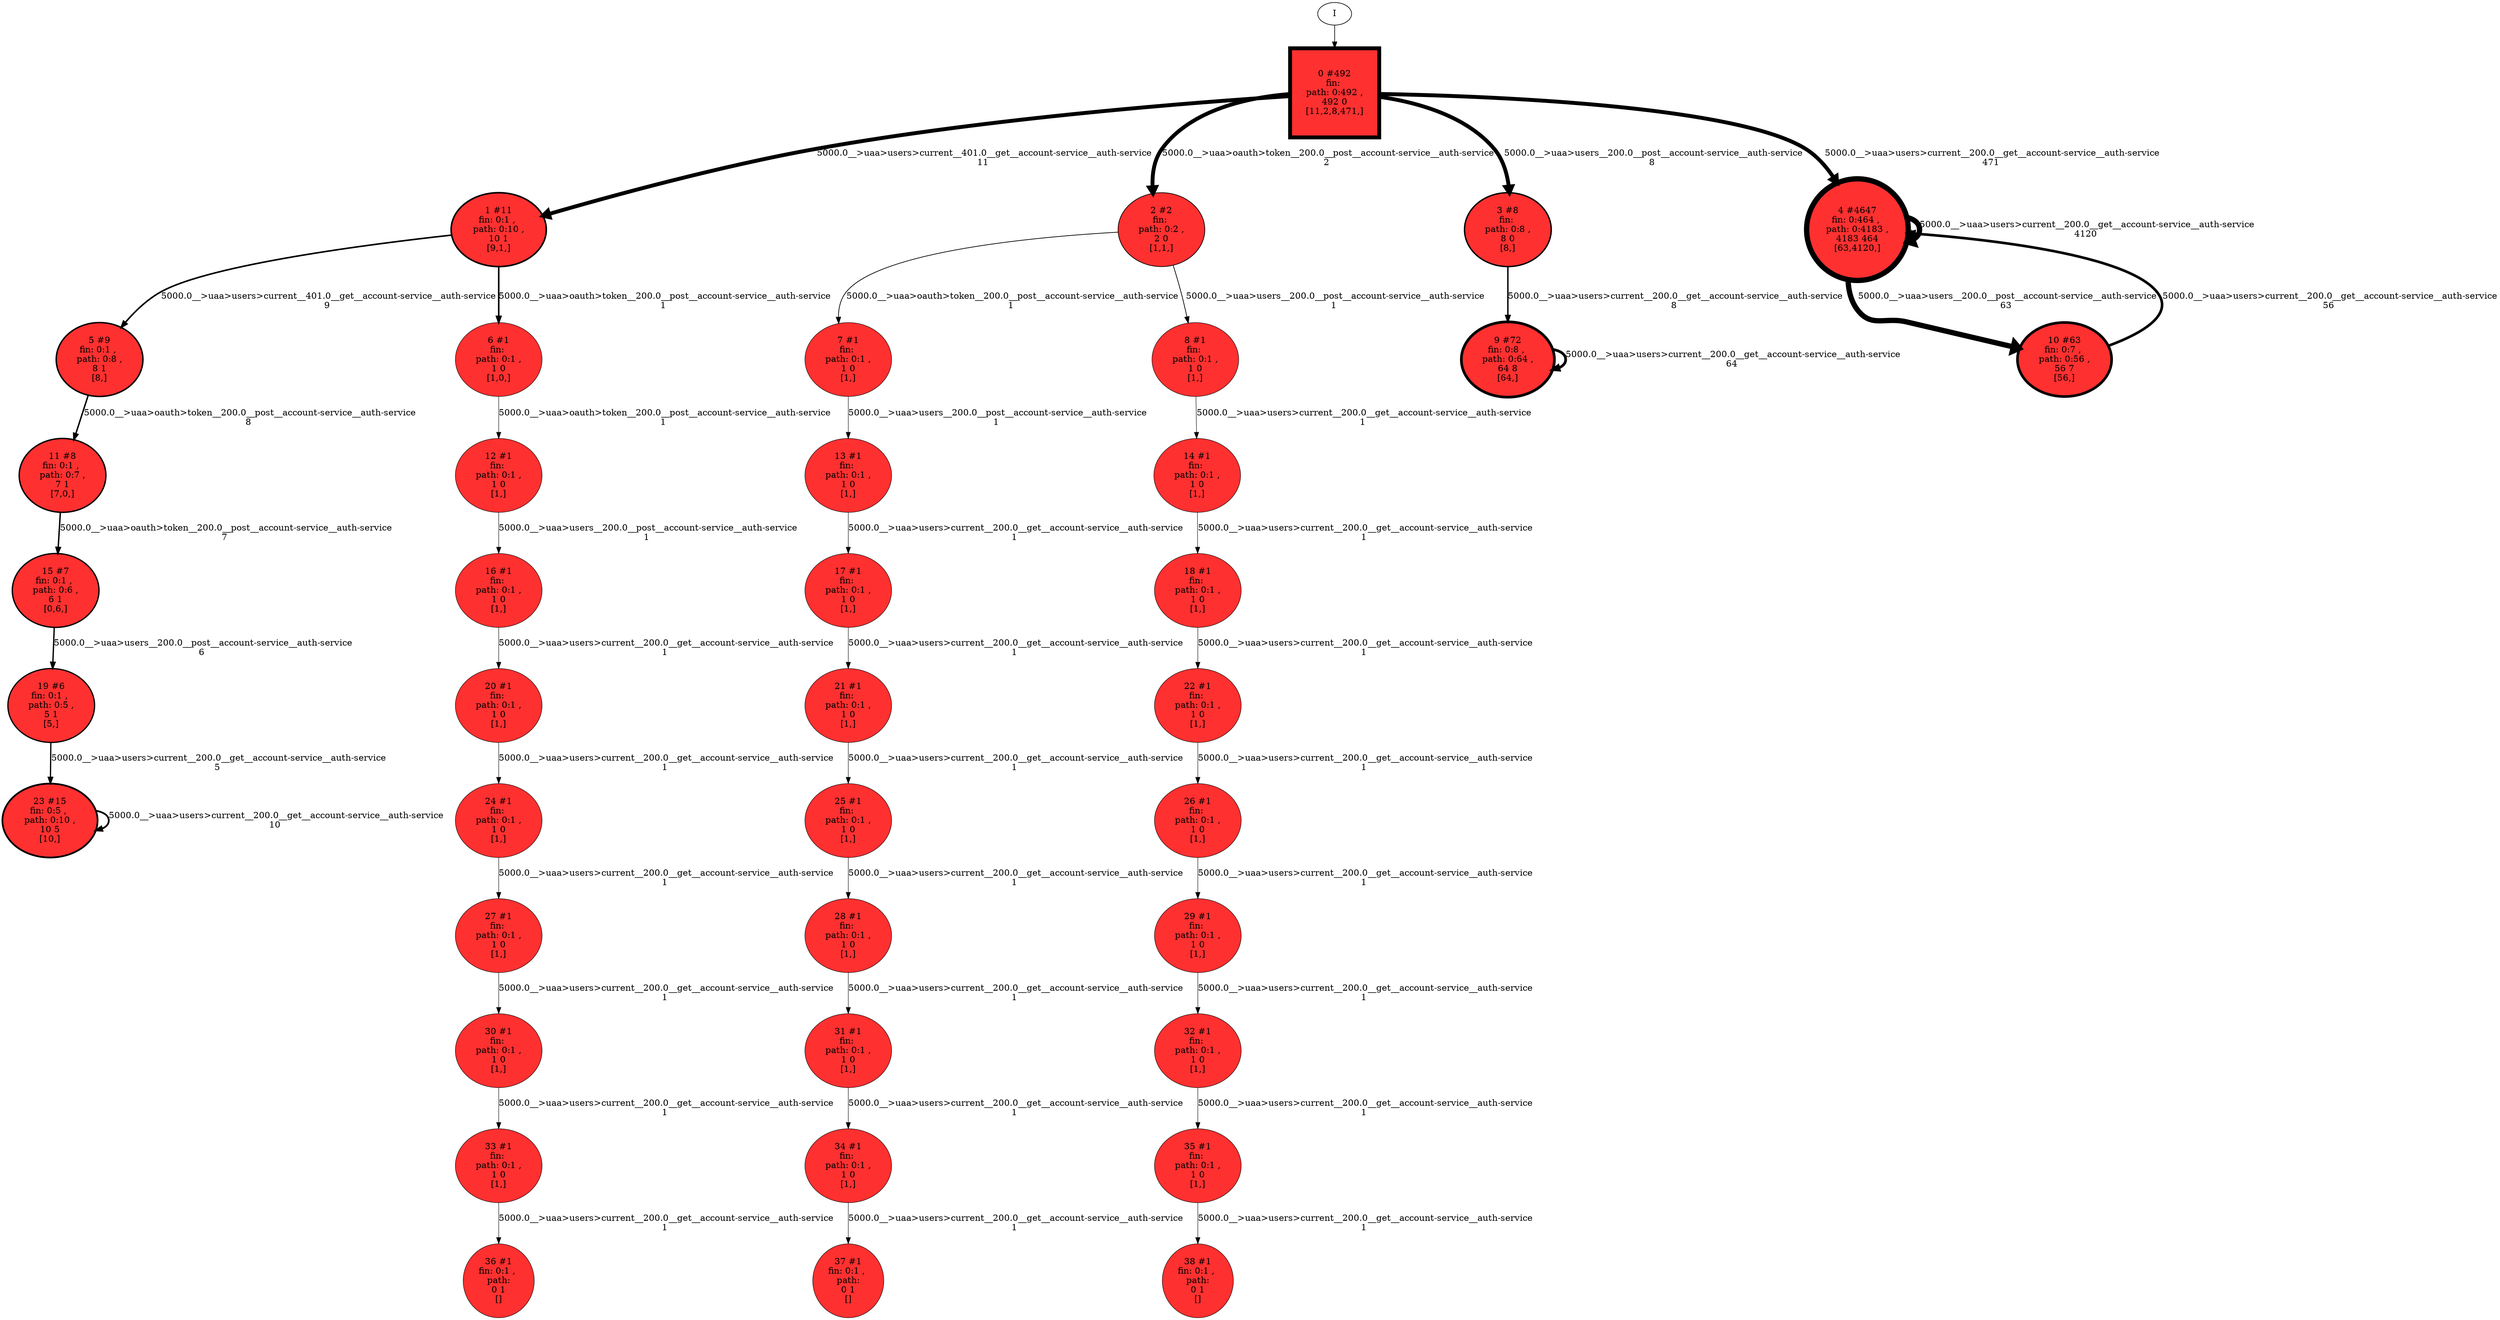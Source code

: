 // produced with flexfringe // 
digraph DFA {
	0 [label="root" shape=box];
		I -> 0;
	0 [ label="0 #492
fin: 
 path: 0:492 , 
492 0
[11,2,8,471,]" , style=filled, fillcolor="firebrick1", width=1.97415, height=1.97415, penwidth=6.20051];
		0 -> 1 [label="5000.0__>uaa>users>current__401.0__get__account-service__auth-service
11 " , penwidth=6.20051 ];
		0 -> 2 [label="5000.0__>uaa>oauth>token__200.0__post__account-service__auth-service
2 " , penwidth=6.20051 ];
		0 -> 3 [label="5000.0__>uaa>users__200.0__post__account-service__auth-service
8 " , penwidth=6.20051 ];
		0 -> 4 [label="5000.0__>uaa>users>current__200.0__get__account-service__auth-service
471 " , penwidth=6.20051 ];
	1 [ label="1 #11
fin: 0:1 , 
 path: 0:10 , 
10 1
[9,1,]" , style=filled, fillcolor="firebrick1", width=1.24844, height=1.24844, penwidth=2.48491];
		1 -> 5 [label="5000.0__>uaa>users>current__401.0__get__account-service__auth-service
9 " , penwidth=2.48491 ];
		1 -> 6 [label="5000.0__>uaa>oauth>token__200.0__post__account-service__auth-service
1 " , penwidth=2.48491 ];
	2 [ label="2 #2
fin: 
 path: 0:2 , 
2 0
[1,1,]" , style=filled, fillcolor="firebrick1", width=0.741276, height=0.741276, penwidth=1.09861];
		2 -> 7 [label="5000.0__>uaa>oauth>token__200.0__post__account-service__auth-service
1 " , penwidth=1.09861 ];
		2 -> 8 [label="5000.0__>uaa>users__200.0__post__account-service__auth-service
1 " , penwidth=1.09861 ];
	3 [ label="3 #8
fin: 
 path: 0:8 , 
8 0
[8,]" , style=filled, fillcolor="firebrick1", width=1.16228, height=1.16228, penwidth=2.19722];
		3 -> 9 [label="5000.0__>uaa>users>current__200.0__get__account-service__auth-service
8 " , penwidth=2.19722 ];
	4 [ label="4 #4647
fin: 0:464 , 
 path: 0:4183 , 
4183 464
[63,4120,]" , style=filled, fillcolor="firebrick1", width=2.2454, height=2.2454, penwidth=8.44419];
		4 -> 10 [label="5000.0__>uaa>users__200.0__post__account-service__auth-service
63 " , penwidth=8.44419 ];
		4 -> 4 [label="5000.0__>uaa>users>current__200.0__get__account-service__auth-service
4120 " , penwidth=8.44419 ];
	5 [ label="5 #9
fin: 0:1 , 
 path: 0:8 , 
8 1
[8,]" , style=filled, fillcolor="firebrick1", width=1.19471, height=1.19471, penwidth=2.30259];
		5 -> 11 [label="5000.0__>uaa>oauth>token__200.0__post__account-service__auth-service
8 " , penwidth=2.30259 ];
	6 [ label="6 #1
fin: 
 path: 0:1 , 
1 0
[1,0,]" , style=filled, fillcolor="firebrick1", width=0.526589, height=0.526589, penwidth=0.693147];
		6 -> 12 [label="5000.0__>uaa>oauth>token__200.0__post__account-service__auth-service
1 " , penwidth=0.693147 ];
	7 [ label="7 #1
fin: 
 path: 0:1 , 
1 0
[1,]" , style=filled, fillcolor="firebrick1", width=0.526589, height=0.526589, penwidth=0.693147];
		7 -> 13 [label="5000.0__>uaa>users__200.0__post__account-service__auth-service
1 " , penwidth=0.693147 ];
	8 [ label="8 #1
fin: 
 path: 0:1 , 
1 0
[1,]" , style=filled, fillcolor="firebrick1", width=0.526589, height=0.526589, penwidth=0.693147];
		8 -> 14 [label="5000.0__>uaa>users>current__200.0__get__account-service__auth-service
1 " , penwidth=0.693147 ];
	9 [ label="9 #72
fin: 0:8 , 
 path: 0:64 , 
64 8
[64,]" , style=filled, fillcolor="firebrick1", width=1.66591, height=1.66591, penwidth=4.29046];
		9 -> 9 [label="5000.0__>uaa>users>current__200.0__get__account-service__auth-service
64 " , penwidth=4.29046 ];
	10 [ label="10 #63
fin: 0:7 , 
 path: 0:56 , 
56 7
[56,]" , style=filled, fillcolor="firebrick1", width=1.64072, height=1.64072, penwidth=4.15888];
		10 -> 4 [label="5000.0__>uaa>users>current__200.0__get__account-service__auth-service
56 " , penwidth=4.15888 ];
	11 [ label="11 #8
fin: 0:1 , 
 path: 0:7 , 
7 1
[7,0,]" , style=filled, fillcolor="firebrick1", width=1.16228, height=1.16228, penwidth=2.19722];
		11 -> 15 [label="5000.0__>uaa>oauth>token__200.0__post__account-service__auth-service
7 " , penwidth=2.19722 ];
	12 [ label="12 #1
fin: 
 path: 0:1 , 
1 0
[1,]" , style=filled, fillcolor="firebrick1", width=0.526589, height=0.526589, penwidth=0.693147];
		12 -> 16 [label="5000.0__>uaa>users__200.0__post__account-service__auth-service
1 " , penwidth=0.693147 ];
	13 [ label="13 #1
fin: 
 path: 0:1 , 
1 0
[1,]" , style=filled, fillcolor="firebrick1", width=0.526589, height=0.526589, penwidth=0.693147];
		13 -> 17 [label="5000.0__>uaa>users>current__200.0__get__account-service__auth-service
1 " , penwidth=0.693147 ];
	14 [ label="14 #1
fin: 
 path: 0:1 , 
1 0
[1,]" , style=filled, fillcolor="firebrick1", width=0.526589, height=0.526589, penwidth=0.693147];
		14 -> 18 [label="5000.0__>uaa>users>current__200.0__get__account-service__auth-service
1 " , penwidth=0.693147 ];
	15 [ label="15 #7
fin: 0:1 , 
 path: 0:6 , 
6 1
[0,6,]" , style=filled, fillcolor="firebrick1", width=1.12475, height=1.12475, penwidth=2.07944];
		15 -> 19 [label="5000.0__>uaa>users__200.0__post__account-service__auth-service
6 " , penwidth=2.07944 ];
	16 [ label="16 #1
fin: 
 path: 0:1 , 
1 0
[1,]" , style=filled, fillcolor="firebrick1", width=0.526589, height=0.526589, penwidth=0.693147];
		16 -> 20 [label="5000.0__>uaa>users>current__200.0__get__account-service__auth-service
1 " , penwidth=0.693147 ];
	17 [ label="17 #1
fin: 
 path: 0:1 , 
1 0
[1,]" , style=filled, fillcolor="firebrick1", width=0.526589, height=0.526589, penwidth=0.693147];
		17 -> 21 [label="5000.0__>uaa>users>current__200.0__get__account-service__auth-service
1 " , penwidth=0.693147 ];
	18 [ label="18 #1
fin: 
 path: 0:1 , 
1 0
[1,]" , style=filled, fillcolor="firebrick1", width=0.526589, height=0.526589, penwidth=0.693147];
		18 -> 22 [label="5000.0__>uaa>users>current__200.0__get__account-service__auth-service
1 " , penwidth=0.693147 ];
	19 [ label="19 #6
fin: 0:1 , 
 path: 0:5 , 
5 1
[5,]" , style=filled, fillcolor="firebrick1", width=1.08042, height=1.08042, penwidth=1.94591];
		19 -> 23 [label="5000.0__>uaa>users>current__200.0__get__account-service__auth-service
5 " , penwidth=1.94591 ];
	20 [ label="20 #1
fin: 
 path: 0:1 , 
1 0
[1,]" , style=filled, fillcolor="firebrick1", width=0.526589, height=0.526589, penwidth=0.693147];
		20 -> 24 [label="5000.0__>uaa>users>current__200.0__get__account-service__auth-service
1 " , penwidth=0.693147 ];
	21 [ label="21 #1
fin: 
 path: 0:1 , 
1 0
[1,]" , style=filled, fillcolor="firebrick1", width=0.526589, height=0.526589, penwidth=0.693147];
		21 -> 25 [label="5000.0__>uaa>users>current__200.0__get__account-service__auth-service
1 " , penwidth=0.693147 ];
	22 [ label="22 #1
fin: 
 path: 0:1 , 
1 0
[1,]" , style=filled, fillcolor="firebrick1", width=0.526589, height=0.526589, penwidth=0.693147];
		22 -> 26 [label="5000.0__>uaa>users>current__200.0__get__account-service__auth-service
1 " , penwidth=0.693147 ];
	23 [ label="23 #15
fin: 0:5 , 
 path: 0:10 , 
10 5
[10,]" , style=filled, fillcolor="firebrick1", width=1.32776, height=1.32776, penwidth=2.77259];
		23 -> 23 [label="5000.0__>uaa>users>current__200.0__get__account-service__auth-service
10 " , penwidth=2.77259 ];
	24 [ label="24 #1
fin: 
 path: 0:1 , 
1 0
[1,]" , style=filled, fillcolor="firebrick1", width=0.526589, height=0.526589, penwidth=0.693147];
		24 -> 27 [label="5000.0__>uaa>users>current__200.0__get__account-service__auth-service
1 " , penwidth=0.693147 ];
	25 [ label="25 #1
fin: 
 path: 0:1 , 
1 0
[1,]" , style=filled, fillcolor="firebrick1", width=0.526589, height=0.526589, penwidth=0.693147];
		25 -> 28 [label="5000.0__>uaa>users>current__200.0__get__account-service__auth-service
1 " , penwidth=0.693147 ];
	26 [ label="26 #1
fin: 
 path: 0:1 , 
1 0
[1,]" , style=filled, fillcolor="firebrick1", width=0.526589, height=0.526589, penwidth=0.693147];
		26 -> 29 [label="5000.0__>uaa>users>current__200.0__get__account-service__auth-service
1 " , penwidth=0.693147 ];
	27 [ label="27 #1
fin: 
 path: 0:1 , 
1 0
[1,]" , style=filled, fillcolor="firebrick1", width=0.526589, height=0.526589, penwidth=0.693147];
		27 -> 30 [label="5000.0__>uaa>users>current__200.0__get__account-service__auth-service
1 " , penwidth=0.693147 ];
	28 [ label="28 #1
fin: 
 path: 0:1 , 
1 0
[1,]" , style=filled, fillcolor="firebrick1", width=0.526589, height=0.526589, penwidth=0.693147];
		28 -> 31 [label="5000.0__>uaa>users>current__200.0__get__account-service__auth-service
1 " , penwidth=0.693147 ];
	29 [ label="29 #1
fin: 
 path: 0:1 , 
1 0
[1,]" , style=filled, fillcolor="firebrick1", width=0.526589, height=0.526589, penwidth=0.693147];
		29 -> 32 [label="5000.0__>uaa>users>current__200.0__get__account-service__auth-service
1 " , penwidth=0.693147 ];
	30 [ label="30 #1
fin: 
 path: 0:1 , 
1 0
[1,]" , style=filled, fillcolor="firebrick1", width=0.526589, height=0.526589, penwidth=0.693147];
		30 -> 33 [label="5000.0__>uaa>users>current__200.0__get__account-service__auth-service
1 " , penwidth=0.693147 ];
	31 [ label="31 #1
fin: 
 path: 0:1 , 
1 0
[1,]" , style=filled, fillcolor="firebrick1", width=0.526589, height=0.526589, penwidth=0.693147];
		31 -> 34 [label="5000.0__>uaa>users>current__200.0__get__account-service__auth-service
1 " , penwidth=0.693147 ];
	32 [ label="32 #1
fin: 
 path: 0:1 , 
1 0
[1,]" , style=filled, fillcolor="firebrick1", width=0.526589, height=0.526589, penwidth=0.693147];
		32 -> 35 [label="5000.0__>uaa>users>current__200.0__get__account-service__auth-service
1 " , penwidth=0.693147 ];
	33 [ label="33 #1
fin: 
 path: 0:1 , 
1 0
[1,]" , style=filled, fillcolor="firebrick1", width=0.526589, height=0.526589, penwidth=0.693147];
		33 -> 36 [label="5000.0__>uaa>users>current__200.0__get__account-service__auth-service
1 " , penwidth=0.693147 ];
	34 [ label="34 #1
fin: 
 path: 0:1 , 
1 0
[1,]" , style=filled, fillcolor="firebrick1", width=0.526589, height=0.526589, penwidth=0.693147];
		34 -> 37 [label="5000.0__>uaa>users>current__200.0__get__account-service__auth-service
1 " , penwidth=0.693147 ];
	35 [ label="35 #1
fin: 
 path: 0:1 , 
1 0
[1,]" , style=filled, fillcolor="firebrick1", width=0.526589, height=0.526589, penwidth=0.693147];
		35 -> 38 [label="5000.0__>uaa>users>current__200.0__get__account-service__auth-service
1 " , penwidth=0.693147 ];
	36 [ label="36 #1
fin: 0:1 , 
 path: 
0 1
[]" , style=filled, fillcolor="firebrick1", width=0.526589, height=0.526589, penwidth=0.693147];
	37 [ label="37 #1
fin: 0:1 , 
 path: 
0 1
[]" , style=filled, fillcolor="firebrick1", width=0.526589, height=0.526589, penwidth=0.693147];
	38 [ label="38 #1
fin: 0:1 , 
 path: 
0 1
[]" , style=filled, fillcolor="firebrick1", width=0.526589, height=0.526589, penwidth=0.693147];
}
